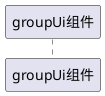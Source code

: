 @startuml
'https://plantuml.com/sequence-diagram

autonumber

participant groupUi组件 order 10
participant groupUi组件 order 10


@enduml